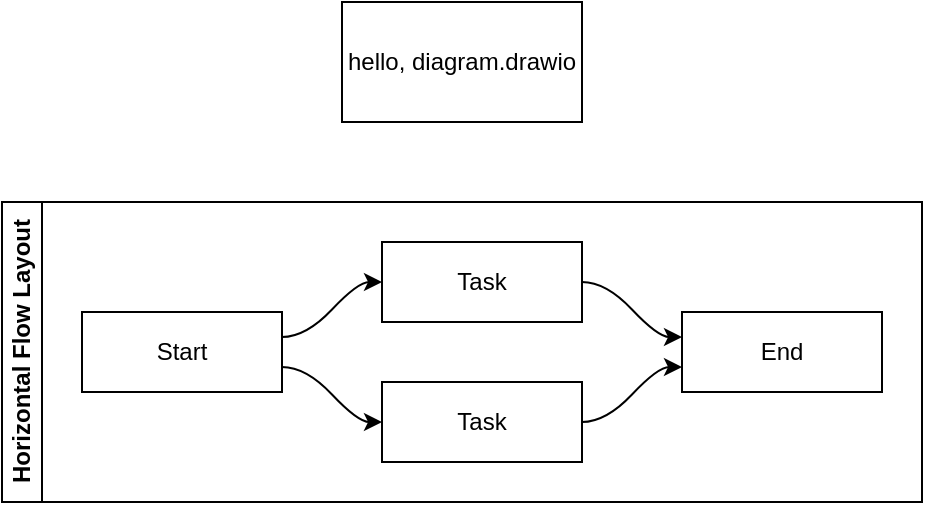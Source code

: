 <mxfile version="15.9.4" type="github">
  <diagram id="yJCPenbUko813pjVzgLq" name="Page-1">
    <mxGraphModel dx="786" dy="573" grid="1" gridSize="10" guides="1" tooltips="1" connect="1" arrows="1" fold="1" page="1" pageScale="1" pageWidth="827" pageHeight="1169" math="0" shadow="0">
      <root>
        <mxCell id="0" />
        <mxCell id="1" parent="0" />
        <mxCell id="_H93wEOQ6aqMlFlWUTr2-2" value="hello, diagram.drawio" style="rounded=0;whiteSpace=wrap;html=1;" parent="1" vertex="1">
          <mxGeometry x="340" y="180" width="120" height="60" as="geometry" />
        </mxCell>
        <mxCell id="nLgoDItEHvpjBOM2J0GN-1" value="Horizontal Flow Layout" style="swimlane;html=1;startSize=20;horizontal=0;childLayout=flowLayout;flowOrientation=west;resizable=0;interRankCellSpacing=50;containerType=tree;" vertex="1" parent="1">
          <mxGeometry x="170" y="280" width="460" height="150" as="geometry" />
        </mxCell>
        <mxCell id="nLgoDItEHvpjBOM2J0GN-2" value="Start" style="whiteSpace=wrap;html=1;" vertex="1" parent="nLgoDItEHvpjBOM2J0GN-1">
          <mxGeometry x="40" y="55" width="100" height="40" as="geometry" />
        </mxCell>
        <mxCell id="nLgoDItEHvpjBOM2J0GN-3" value="Task" style="whiteSpace=wrap;html=1;" vertex="1" parent="nLgoDItEHvpjBOM2J0GN-1">
          <mxGeometry x="190" y="20" width="100" height="40" as="geometry" />
        </mxCell>
        <mxCell id="nLgoDItEHvpjBOM2J0GN-4" value="" style="html=1;curved=1;rounded=0;noEdgeStyle=1;orthogonal=1;" edge="1" parent="nLgoDItEHvpjBOM2J0GN-1" source="nLgoDItEHvpjBOM2J0GN-2" target="nLgoDItEHvpjBOM2J0GN-3">
          <mxGeometry relative="1" as="geometry">
            <Array as="points">
              <mxPoint x="152" y="67.5" />
              <mxPoint x="178" y="40" />
            </Array>
          </mxGeometry>
        </mxCell>
        <mxCell id="nLgoDItEHvpjBOM2J0GN-5" value="Task" style="whiteSpace=wrap;html=1;" vertex="1" parent="nLgoDItEHvpjBOM2J0GN-1">
          <mxGeometry x="190" y="90" width="100" height="40" as="geometry" />
        </mxCell>
        <mxCell id="nLgoDItEHvpjBOM2J0GN-6" value="" style="html=1;curved=1;rounded=0;noEdgeStyle=1;orthogonal=1;" edge="1" parent="nLgoDItEHvpjBOM2J0GN-1" source="nLgoDItEHvpjBOM2J0GN-2" target="nLgoDItEHvpjBOM2J0GN-5">
          <mxGeometry relative="1" as="geometry">
            <Array as="points">
              <mxPoint x="152" y="82.5" />
              <mxPoint x="178" y="110" />
            </Array>
          </mxGeometry>
        </mxCell>
        <mxCell id="nLgoDItEHvpjBOM2J0GN-7" value="End" style="whiteSpace=wrap;html=1;" vertex="1" parent="nLgoDItEHvpjBOM2J0GN-1">
          <mxGeometry x="340" y="55" width="100" height="40" as="geometry" />
        </mxCell>
        <mxCell id="nLgoDItEHvpjBOM2J0GN-8" value="" style="html=1;curved=1;rounded=0;noEdgeStyle=1;orthogonal=1;" edge="1" parent="nLgoDItEHvpjBOM2J0GN-1" source="nLgoDItEHvpjBOM2J0GN-3" target="nLgoDItEHvpjBOM2J0GN-7">
          <mxGeometry relative="1" as="geometry">
            <Array as="points">
              <mxPoint x="302" y="40" />
              <mxPoint x="328" y="67.5" />
            </Array>
          </mxGeometry>
        </mxCell>
        <mxCell id="nLgoDItEHvpjBOM2J0GN-9" value="" style="html=1;curved=1;rounded=0;noEdgeStyle=1;orthogonal=1;" edge="1" parent="nLgoDItEHvpjBOM2J0GN-1" source="nLgoDItEHvpjBOM2J0GN-5" target="nLgoDItEHvpjBOM2J0GN-7">
          <mxGeometry relative="1" as="geometry">
            <Array as="points">
              <mxPoint x="302" y="110" />
              <mxPoint x="328" y="82.5" />
            </Array>
          </mxGeometry>
        </mxCell>
      </root>
    </mxGraphModel>
  </diagram>
</mxfile>
